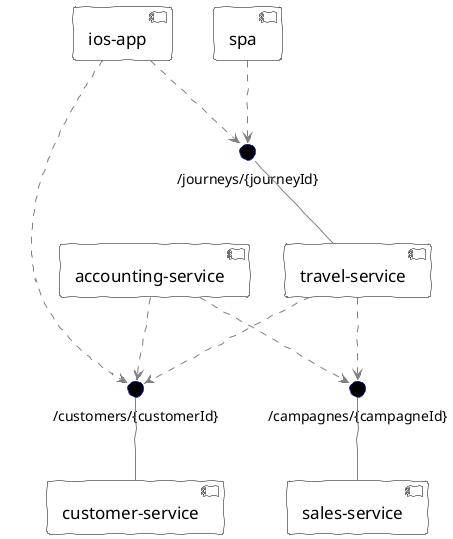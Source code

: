 @startuml

skinparam handwritten true

skinparam component {
  FontName Bradley Hand
  FontSize 17
  BorderColor black
  BackgroundColor white

  StereotypeFontName Bradley Hand
  StereotypeFontColor White
  
  ArrowFontName Bradley Hand
  ArrowColor gray
  ArrowFontColor black
}

skinparam interface {
  BorderColor blue
  BackgroundColor black
}

skinparam rectangle {
    FontName Bradley Hand
    FontSize 17
}

skinparam node {
    FontName Bradley Hand
    FontSize 17
}

component [travel-service] as 8ceb3f2127fd489ab378dc4e03aa2ac1 
component [spa] as f7cb5dcf319949d5a66d142545d09146 
component [ios-app] as aa7a051c78a64552be22b819dd464868 
component [customer-service] as 4855bd8d7ce449abaf9a149dbefde652 
component [accounting-service] as a9f1234ddb844e41b0692c18e02d46de 
component [sales-service] as 750de88621c946e18ca9415015792541 
() "/journeys/{journeyId}" as cffc15a43d1340229c66a20a6a4e9ad5 
cffc15a43d1340229c66a20a6a4e9ad5 -- 8ceb3f2127fd489ab378dc4e03aa2ac1 
f7cb5dcf319949d5a66d142545d09146 ..> cffc15a43d1340229c66a20a6a4e9ad5 
aa7a051c78a64552be22b819dd464868 ..> cffc15a43d1340229c66a20a6a4e9ad5 
() "/customers/{customerId}" as 738476ea471d4d5a888687f8f72456cb 
738476ea471d4d5a888687f8f72456cb -- 4855bd8d7ce449abaf9a149dbefde652 
aa7a051c78a64552be22b819dd464868 ..> 738476ea471d4d5a888687f8f72456cb 
8ceb3f2127fd489ab378dc4e03aa2ac1 ..> 738476ea471d4d5a888687f8f72456cb 
a9f1234ddb844e41b0692c18e02d46de ..> 738476ea471d4d5a888687f8f72456cb 
() "/campagnes/{campagneId}" as 295f12d92d0b47cfa404bc9de4181d37 
295f12d92d0b47cfa404bc9de4181d37 -- 750de88621c946e18ca9415015792541 
8ceb3f2127fd489ab378dc4e03aa2ac1 ..> 295f12d92d0b47cfa404bc9de4181d37 
a9f1234ddb844e41b0692c18e02d46de ..> 295f12d92d0b47cfa404bc9de4181d37 


@enduml
